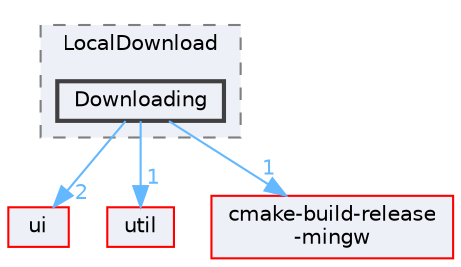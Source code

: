 digraph "Downloading"
{
 // LATEX_PDF_SIZE
  bgcolor="transparent";
  edge [fontname=Helvetica,fontsize=10,labelfontname=Helvetica,labelfontsize=10];
  node [fontname=Helvetica,fontsize=10,shape=box,height=0.2,width=0.4];
  compound=true
  subgraph clusterdir_4903e9fdd90aaa64abf2216a2ba9b10e {
    graph [ bgcolor="#edf0f7", pencolor="grey50", label="LocalDownload", fontname=Helvetica,fontsize=10 style="filled,dashed", URL="dir_4903e9fdd90aaa64abf2216a2ba9b10e.html",tooltip=""]
  dir_160004fc9fe6095be190bae415f51bfe [label="Downloading", fillcolor="#edf0f7", color="grey25", style="filled,bold", URL="dir_160004fc9fe6095be190bae415f51bfe.html",tooltip=""];
  }
  dir_1788f8309b1a812dcb800a185471cf6c [label="ui", fillcolor="#edf0f7", color="red", style="filled", URL="dir_1788f8309b1a812dcb800a185471cf6c.html",tooltip=""];
  dir_23ec12649285f9fabf3a6b7380226c28 [label="util", fillcolor="#edf0f7", color="red", style="filled", URL="dir_23ec12649285f9fabf3a6b7380226c28.html",tooltip=""];
  dir_d3305b01cebad1f13f311f52d3f850d2 [label="cmake-build-release\l-mingw", fillcolor="#edf0f7", color="red", style="filled", URL="dir_d3305b01cebad1f13f311f52d3f850d2.html",tooltip=""];
  dir_160004fc9fe6095be190bae415f51bfe->dir_1788f8309b1a812dcb800a185471cf6c [headlabel="2", labeldistance=1.5 headhref="dir_000069_000335.html" href="dir_000069_000335.html" color="steelblue1" fontcolor="steelblue1"];
  dir_160004fc9fe6095be190bae415f51bfe->dir_23ec12649285f9fabf3a6b7380226c28 [headlabel="1", labeldistance=1.5 headhref="dir_000069_000341.html" href="dir_000069_000341.html" color="steelblue1" fontcolor="steelblue1"];
  dir_160004fc9fe6095be190bae415f51bfe->dir_d3305b01cebad1f13f311f52d3f850d2 [headlabel="1", labeldistance=1.5 headhref="dir_000069_000050.html" href="dir_000069_000050.html" color="steelblue1" fontcolor="steelblue1"];
}
